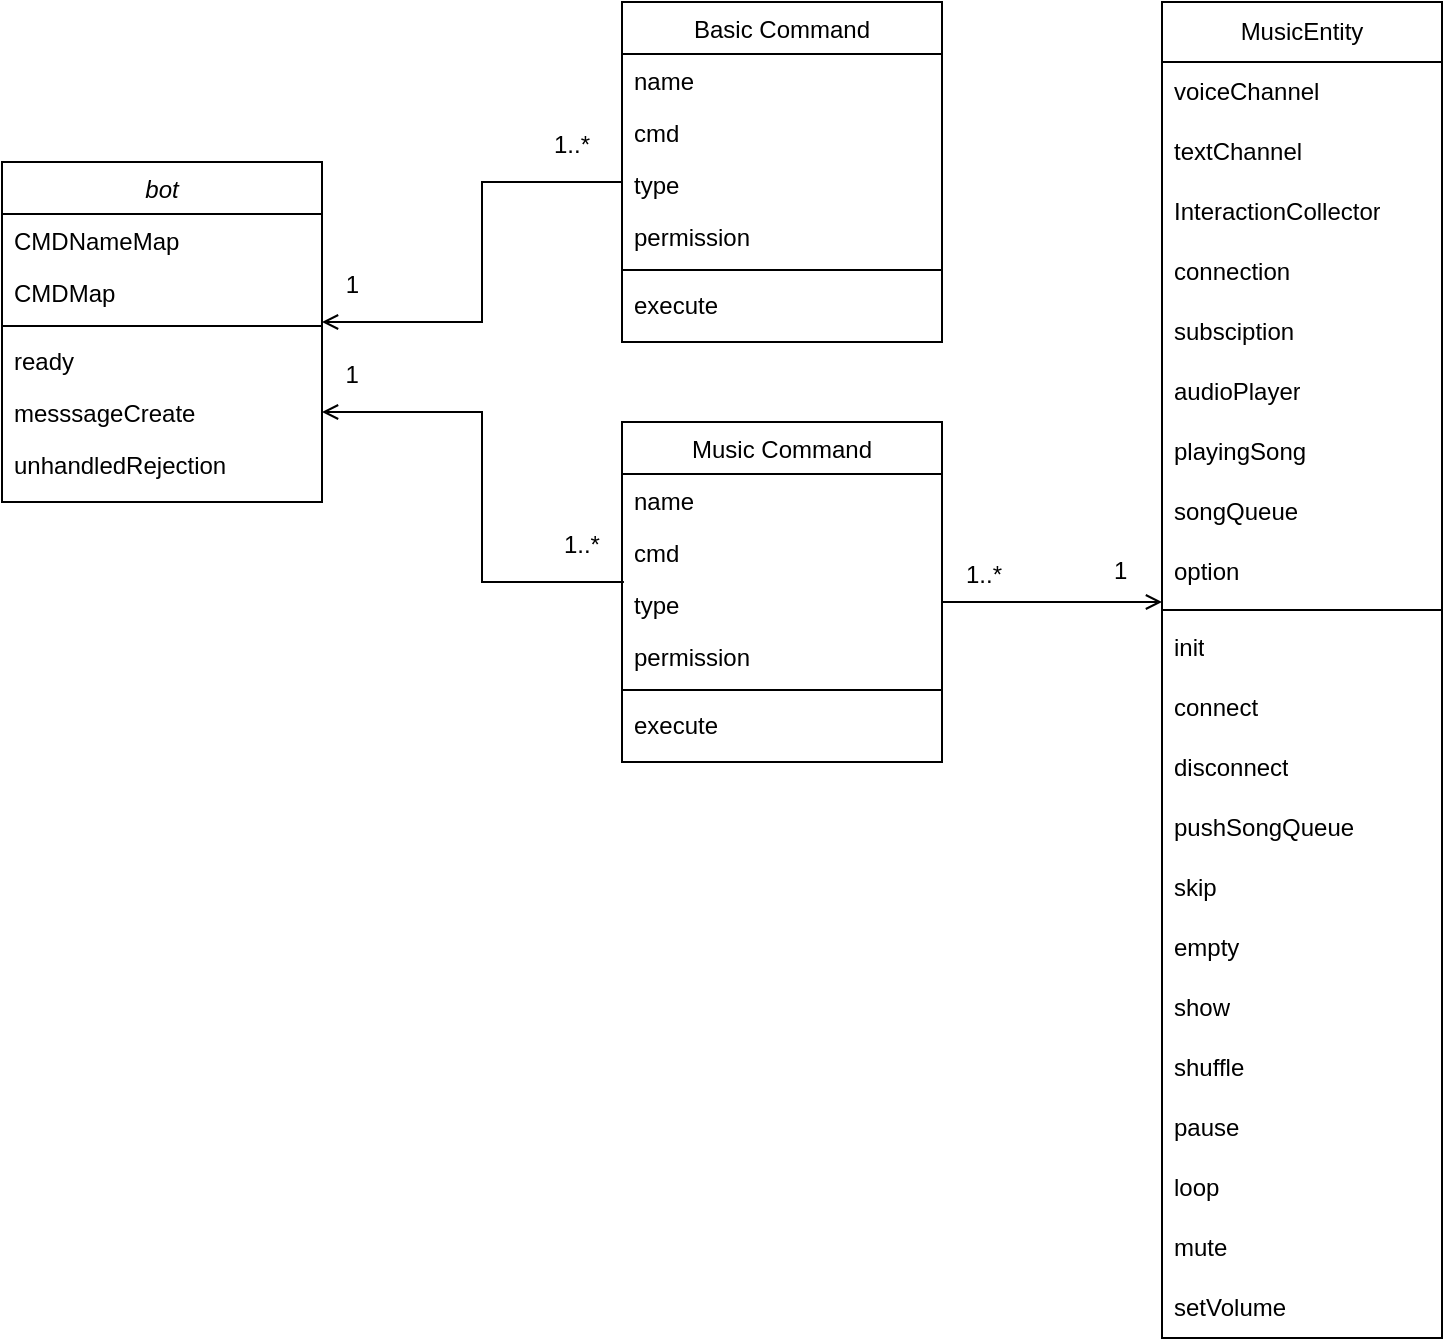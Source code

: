 <mxfile version="21.6.3" type="device">
  <diagram id="C5RBs43oDa-KdzZeNtuy" name="Page-1">
    <mxGraphModel dx="858" dy="1364" grid="1" gridSize="10" guides="1" tooltips="1" connect="1" arrows="1" fold="1" page="1" pageScale="1" pageWidth="827" pageHeight="1169" math="0" shadow="0">
      <root>
        <mxCell id="WIyWlLk6GJQsqaUBKTNV-0" />
        <mxCell id="WIyWlLk6GJQsqaUBKTNV-1" parent="WIyWlLk6GJQsqaUBKTNV-0" />
        <mxCell id="zkfFHV4jXpPFQw0GAbJ--0" value="bot" style="swimlane;fontStyle=2;align=center;verticalAlign=top;childLayout=stackLayout;horizontal=1;startSize=26;horizontalStack=0;resizeParent=1;resizeLast=0;collapsible=1;marginBottom=0;rounded=0;shadow=0;strokeWidth=1;" parent="WIyWlLk6GJQsqaUBKTNV-1" vertex="1">
          <mxGeometry x="30" y="250" width="160" height="170" as="geometry">
            <mxRectangle x="140" y="120" width="160" height="26" as="alternateBounds" />
          </mxGeometry>
        </mxCell>
        <mxCell id="zkfFHV4jXpPFQw0GAbJ--1" value="CMDNameMap" style="text;align=left;verticalAlign=top;spacingLeft=4;spacingRight=4;overflow=hidden;rotatable=0;points=[[0,0.5],[1,0.5]];portConstraint=eastwest;" parent="zkfFHV4jXpPFQw0GAbJ--0" vertex="1">
          <mxGeometry y="26" width="160" height="26" as="geometry" />
        </mxCell>
        <mxCell id="zkfFHV4jXpPFQw0GAbJ--2" value="CMDMap" style="text;align=left;verticalAlign=top;spacingLeft=4;spacingRight=4;overflow=hidden;rotatable=0;points=[[0,0.5],[1,0.5]];portConstraint=eastwest;rounded=0;shadow=0;html=0;" parent="zkfFHV4jXpPFQw0GAbJ--0" vertex="1">
          <mxGeometry y="52" width="160" height="26" as="geometry" />
        </mxCell>
        <mxCell id="zkfFHV4jXpPFQw0GAbJ--4" value="" style="line;html=1;strokeWidth=1;align=left;verticalAlign=middle;spacingTop=-1;spacingLeft=3;spacingRight=3;rotatable=0;labelPosition=right;points=[];portConstraint=eastwest;" parent="zkfFHV4jXpPFQw0GAbJ--0" vertex="1">
          <mxGeometry y="78" width="160" height="8" as="geometry" />
        </mxCell>
        <mxCell id="sqolra_vob7Vw_Om11GO-5" value="ready" style="text;align=left;verticalAlign=top;spacingLeft=4;spacingRight=4;overflow=hidden;rotatable=0;points=[[0,0.5],[1,0.5]];portConstraint=eastwest;rounded=0;shadow=0;html=0;" vertex="1" parent="zkfFHV4jXpPFQw0GAbJ--0">
          <mxGeometry y="86" width="160" height="26" as="geometry" />
        </mxCell>
        <mxCell id="sqolra_vob7Vw_Om11GO-6" value="messsageCreate" style="text;align=left;verticalAlign=top;spacingLeft=4;spacingRight=4;overflow=hidden;rotatable=0;points=[[0,0.5],[1,0.5]];portConstraint=eastwest;rounded=0;shadow=0;html=0;" vertex="1" parent="zkfFHV4jXpPFQw0GAbJ--0">
          <mxGeometry y="112" width="160" height="26" as="geometry" />
        </mxCell>
        <mxCell id="sqolra_vob7Vw_Om11GO-7" value="unhandledRejection" style="text;align=left;verticalAlign=top;spacingLeft=4;spacingRight=4;overflow=hidden;rotatable=0;points=[[0,0.5],[1,0.5]];portConstraint=eastwest;rounded=0;shadow=0;html=0;" vertex="1" parent="zkfFHV4jXpPFQw0GAbJ--0">
          <mxGeometry y="138" width="160" height="26" as="geometry" />
        </mxCell>
        <mxCell id="zkfFHV4jXpPFQw0GAbJ--17" value="Basic Command" style="swimlane;fontStyle=0;align=center;verticalAlign=top;childLayout=stackLayout;horizontal=1;startSize=26;horizontalStack=0;resizeParent=1;resizeLast=0;collapsible=1;marginBottom=0;rounded=0;shadow=0;strokeWidth=1;" parent="WIyWlLk6GJQsqaUBKTNV-1" vertex="1">
          <mxGeometry x="340" y="170" width="160" height="170" as="geometry">
            <mxRectangle x="550" y="140" width="160" height="26" as="alternateBounds" />
          </mxGeometry>
        </mxCell>
        <mxCell id="zkfFHV4jXpPFQw0GAbJ--18" value="name" style="text;align=left;verticalAlign=top;spacingLeft=4;spacingRight=4;overflow=hidden;rotatable=0;points=[[0,0.5],[1,0.5]];portConstraint=eastwest;" parent="zkfFHV4jXpPFQw0GAbJ--17" vertex="1">
          <mxGeometry y="26" width="160" height="26" as="geometry" />
        </mxCell>
        <mxCell id="zkfFHV4jXpPFQw0GAbJ--19" value="cmd" style="text;align=left;verticalAlign=top;spacingLeft=4;spacingRight=4;overflow=hidden;rotatable=0;points=[[0,0.5],[1,0.5]];portConstraint=eastwest;rounded=0;shadow=0;html=0;" parent="zkfFHV4jXpPFQw0GAbJ--17" vertex="1">
          <mxGeometry y="52" width="160" height="26" as="geometry" />
        </mxCell>
        <mxCell id="zkfFHV4jXpPFQw0GAbJ--20" value="type" style="text;align=left;verticalAlign=top;spacingLeft=4;spacingRight=4;overflow=hidden;rotatable=0;points=[[0,0.5],[1,0.5]];portConstraint=eastwest;rounded=0;shadow=0;html=0;" parent="zkfFHV4jXpPFQw0GAbJ--17" vertex="1">
          <mxGeometry y="78" width="160" height="26" as="geometry" />
        </mxCell>
        <mxCell id="zkfFHV4jXpPFQw0GAbJ--21" value="permission" style="text;align=left;verticalAlign=top;spacingLeft=4;spacingRight=4;overflow=hidden;rotatable=0;points=[[0,0.5],[1,0.5]];portConstraint=eastwest;rounded=0;shadow=0;html=0;" parent="zkfFHV4jXpPFQw0GAbJ--17" vertex="1">
          <mxGeometry y="104" width="160" height="26" as="geometry" />
        </mxCell>
        <mxCell id="zkfFHV4jXpPFQw0GAbJ--23" value="" style="line;html=1;strokeWidth=1;align=left;verticalAlign=middle;spacingTop=-1;spacingLeft=3;spacingRight=3;rotatable=0;labelPosition=right;points=[];portConstraint=eastwest;" parent="zkfFHV4jXpPFQw0GAbJ--17" vertex="1">
          <mxGeometry y="130" width="160" height="8" as="geometry" />
        </mxCell>
        <mxCell id="zkfFHV4jXpPFQw0GAbJ--25" value="execute" style="text;align=left;verticalAlign=top;spacingLeft=4;spacingRight=4;overflow=hidden;rotatable=0;points=[[0,0.5],[1,0.5]];portConstraint=eastwest;" parent="zkfFHV4jXpPFQw0GAbJ--17" vertex="1">
          <mxGeometry y="138" width="160" height="26" as="geometry" />
        </mxCell>
        <mxCell id="zkfFHV4jXpPFQw0GAbJ--26" value="" style="endArrow=open;shadow=0;strokeWidth=1;rounded=0;endFill=1;edgeStyle=elbowEdgeStyle;strokeColor=default;" parent="WIyWlLk6GJQsqaUBKTNV-1" edge="1">
          <mxGeometry x="0.5" y="41" relative="1" as="geometry">
            <mxPoint x="340" y="260" as="sourcePoint" />
            <mxPoint x="190" y="330" as="targetPoint" />
            <mxPoint x="-40" y="32" as="offset" />
            <Array as="points">
              <mxPoint x="270" y="280" />
            </Array>
          </mxGeometry>
        </mxCell>
        <mxCell id="zkfFHV4jXpPFQw0GAbJ--27" value="1..*" style="resizable=0;align=left;verticalAlign=bottom;labelBackgroundColor=none;fontSize=12;" parent="zkfFHV4jXpPFQw0GAbJ--26" connectable="0" vertex="1">
          <mxGeometry x="-1" relative="1" as="geometry">
            <mxPoint x="-36" y="-10" as="offset" />
          </mxGeometry>
        </mxCell>
        <mxCell id="zkfFHV4jXpPFQw0GAbJ--28" value="1" style="resizable=0;align=right;verticalAlign=bottom;labelBackgroundColor=none;fontSize=12;" parent="zkfFHV4jXpPFQw0GAbJ--26" connectable="0" vertex="1">
          <mxGeometry x="1" relative="1" as="geometry">
            <mxPoint x="20" y="-10" as="offset" />
          </mxGeometry>
        </mxCell>
        <mxCell id="sqolra_vob7Vw_Om11GO-8" value="Music Command" style="swimlane;fontStyle=0;align=center;verticalAlign=top;childLayout=stackLayout;horizontal=1;startSize=26;horizontalStack=0;resizeParent=1;resizeLast=0;collapsible=1;marginBottom=0;rounded=0;shadow=0;strokeWidth=1;" vertex="1" parent="WIyWlLk6GJQsqaUBKTNV-1">
          <mxGeometry x="340" y="380" width="160" height="170" as="geometry">
            <mxRectangle x="550" y="140" width="160" height="26" as="alternateBounds" />
          </mxGeometry>
        </mxCell>
        <mxCell id="sqolra_vob7Vw_Om11GO-9" value="name" style="text;align=left;verticalAlign=top;spacingLeft=4;spacingRight=4;overflow=hidden;rotatable=0;points=[[0,0.5],[1,0.5]];portConstraint=eastwest;" vertex="1" parent="sqolra_vob7Vw_Om11GO-8">
          <mxGeometry y="26" width="160" height="26" as="geometry" />
        </mxCell>
        <mxCell id="sqolra_vob7Vw_Om11GO-10" value="cmd" style="text;align=left;verticalAlign=top;spacingLeft=4;spacingRight=4;overflow=hidden;rotatable=0;points=[[0,0.5],[1,0.5]];portConstraint=eastwest;rounded=0;shadow=0;html=0;" vertex="1" parent="sqolra_vob7Vw_Om11GO-8">
          <mxGeometry y="52" width="160" height="26" as="geometry" />
        </mxCell>
        <mxCell id="sqolra_vob7Vw_Om11GO-11" value="type" style="text;align=left;verticalAlign=top;spacingLeft=4;spacingRight=4;overflow=hidden;rotatable=0;points=[[0,0.5],[1,0.5]];portConstraint=eastwest;rounded=0;shadow=0;html=0;" vertex="1" parent="sqolra_vob7Vw_Om11GO-8">
          <mxGeometry y="78" width="160" height="26" as="geometry" />
        </mxCell>
        <mxCell id="sqolra_vob7Vw_Om11GO-12" value="permission" style="text;align=left;verticalAlign=top;spacingLeft=4;spacingRight=4;overflow=hidden;rotatable=0;points=[[0,0.5],[1,0.5]];portConstraint=eastwest;rounded=0;shadow=0;html=0;" vertex="1" parent="sqolra_vob7Vw_Om11GO-8">
          <mxGeometry y="104" width="160" height="26" as="geometry" />
        </mxCell>
        <mxCell id="sqolra_vob7Vw_Om11GO-13" value="" style="line;html=1;strokeWidth=1;align=left;verticalAlign=middle;spacingTop=-1;spacingLeft=3;spacingRight=3;rotatable=0;labelPosition=right;points=[];portConstraint=eastwest;" vertex="1" parent="sqolra_vob7Vw_Om11GO-8">
          <mxGeometry y="130" width="160" height="8" as="geometry" />
        </mxCell>
        <mxCell id="sqolra_vob7Vw_Om11GO-14" value="execute" style="text;align=left;verticalAlign=top;spacingLeft=4;spacingRight=4;overflow=hidden;rotatable=0;points=[[0,0.5],[1,0.5]];portConstraint=eastwest;" vertex="1" parent="sqolra_vob7Vw_Om11GO-8">
          <mxGeometry y="138" width="160" height="26" as="geometry" />
        </mxCell>
        <mxCell id="sqolra_vob7Vw_Om11GO-15" value="" style="endArrow=open;shadow=0;strokeWidth=1;rounded=0;endFill=1;edgeStyle=orthogonalEdgeStyle;elbow=vertical;exitX=0.006;exitY=0.077;exitDx=0;exitDy=0;exitPerimeter=0;" edge="1" parent="WIyWlLk6GJQsqaUBKTNV-1" source="sqolra_vob7Vw_Om11GO-11">
          <mxGeometry x="0.5" y="41" relative="1" as="geometry">
            <mxPoint x="320" y="550" as="sourcePoint" />
            <mxPoint x="190" y="375" as="targetPoint" />
            <mxPoint x="-40" y="32" as="offset" />
            <Array as="points">
              <mxPoint x="270" y="460" />
              <mxPoint x="270" y="375" />
            </Array>
          </mxGeometry>
        </mxCell>
        <mxCell id="sqolra_vob7Vw_Om11GO-16" value="1..*" style="resizable=0;align=left;verticalAlign=bottom;labelBackgroundColor=none;fontSize=12;" connectable="0" vertex="1" parent="sqolra_vob7Vw_Om11GO-15">
          <mxGeometry x="-1" relative="1" as="geometry">
            <mxPoint x="-32" y="-10" as="offset" />
          </mxGeometry>
        </mxCell>
        <mxCell id="sqolra_vob7Vw_Om11GO-17" value="1" style="resizable=0;align=right;verticalAlign=bottom;labelBackgroundColor=none;fontSize=12;" connectable="0" vertex="1" parent="sqolra_vob7Vw_Om11GO-15">
          <mxGeometry x="1" relative="1" as="geometry">
            <mxPoint x="20" y="-10" as="offset" />
          </mxGeometry>
        </mxCell>
        <mxCell id="sqolra_vob7Vw_Om11GO-18" value="MusicEntity" style="swimlane;fontStyle=0;childLayout=stackLayout;horizontal=1;startSize=30;horizontalStack=0;resizeParent=1;resizeParentMax=0;resizeLast=0;collapsible=1;marginBottom=0;whiteSpace=wrap;html=1;" vertex="1" parent="WIyWlLk6GJQsqaUBKTNV-1">
          <mxGeometry x="610" y="170" width="140" height="668" as="geometry" />
        </mxCell>
        <mxCell id="sqolra_vob7Vw_Om11GO-19" value="voiceChannel" style="text;strokeColor=none;fillColor=none;align=left;verticalAlign=middle;spacingLeft=4;spacingRight=4;overflow=hidden;points=[[0,0.5],[1,0.5]];portConstraint=eastwest;rotatable=0;whiteSpace=wrap;html=1;" vertex="1" parent="sqolra_vob7Vw_Om11GO-18">
          <mxGeometry y="30" width="140" height="30" as="geometry" />
        </mxCell>
        <mxCell id="sqolra_vob7Vw_Om11GO-20" value="textChannel" style="text;strokeColor=none;fillColor=none;align=left;verticalAlign=middle;spacingLeft=4;spacingRight=4;overflow=hidden;points=[[0,0.5],[1,0.5]];portConstraint=eastwest;rotatable=0;whiteSpace=wrap;html=1;" vertex="1" parent="sqolra_vob7Vw_Om11GO-18">
          <mxGeometry y="60" width="140" height="30" as="geometry" />
        </mxCell>
        <mxCell id="sqolra_vob7Vw_Om11GO-32" value="InteractionCollector" style="text;strokeColor=none;fillColor=none;align=left;verticalAlign=middle;spacingLeft=4;spacingRight=4;overflow=hidden;points=[[0,0.5],[1,0.5]];portConstraint=eastwest;rotatable=0;whiteSpace=wrap;html=1;" vertex="1" parent="sqolra_vob7Vw_Om11GO-18">
          <mxGeometry y="90" width="140" height="30" as="geometry" />
        </mxCell>
        <mxCell id="sqolra_vob7Vw_Om11GO-34" value="connection" style="text;strokeColor=none;fillColor=none;align=left;verticalAlign=middle;spacingLeft=4;spacingRight=4;overflow=hidden;points=[[0,0.5],[1,0.5]];portConstraint=eastwest;rotatable=0;whiteSpace=wrap;html=1;" vertex="1" parent="sqolra_vob7Vw_Om11GO-18">
          <mxGeometry y="120" width="140" height="30" as="geometry" />
        </mxCell>
        <mxCell id="sqolra_vob7Vw_Om11GO-36" value="subsciption" style="text;strokeColor=none;fillColor=none;align=left;verticalAlign=middle;spacingLeft=4;spacingRight=4;overflow=hidden;points=[[0,0.5],[1,0.5]];portConstraint=eastwest;rotatable=0;whiteSpace=wrap;html=1;" vertex="1" parent="sqolra_vob7Vw_Om11GO-18">
          <mxGeometry y="150" width="140" height="30" as="geometry" />
        </mxCell>
        <mxCell id="sqolra_vob7Vw_Om11GO-37" value="audioPlayer" style="text;strokeColor=none;fillColor=none;align=left;verticalAlign=middle;spacingLeft=4;spacingRight=4;overflow=hidden;points=[[0,0.5],[1,0.5]];portConstraint=eastwest;rotatable=0;whiteSpace=wrap;html=1;" vertex="1" parent="sqolra_vob7Vw_Om11GO-18">
          <mxGeometry y="180" width="140" height="30" as="geometry" />
        </mxCell>
        <mxCell id="sqolra_vob7Vw_Om11GO-38" value="playingSong" style="text;strokeColor=none;fillColor=none;align=left;verticalAlign=middle;spacingLeft=4;spacingRight=4;overflow=hidden;points=[[0,0.5],[1,0.5]];portConstraint=eastwest;rotatable=0;whiteSpace=wrap;html=1;" vertex="1" parent="sqolra_vob7Vw_Om11GO-18">
          <mxGeometry y="210" width="140" height="30" as="geometry" />
        </mxCell>
        <mxCell id="sqolra_vob7Vw_Om11GO-39" value="songQueue" style="text;strokeColor=none;fillColor=none;align=left;verticalAlign=middle;spacingLeft=4;spacingRight=4;overflow=hidden;points=[[0,0.5],[1,0.5]];portConstraint=eastwest;rotatable=0;whiteSpace=wrap;html=1;" vertex="1" parent="sqolra_vob7Vw_Om11GO-18">
          <mxGeometry y="240" width="140" height="30" as="geometry" />
        </mxCell>
        <mxCell id="sqolra_vob7Vw_Om11GO-40" value="option" style="text;strokeColor=none;fillColor=none;align=left;verticalAlign=middle;spacingLeft=4;spacingRight=4;overflow=hidden;points=[[0,0.5],[1,0.5]];portConstraint=eastwest;rotatable=0;whiteSpace=wrap;html=1;" vertex="1" parent="sqolra_vob7Vw_Om11GO-18">
          <mxGeometry y="270" width="140" height="30" as="geometry" />
        </mxCell>
        <mxCell id="sqolra_vob7Vw_Om11GO-35" value="" style="line;html=1;strokeWidth=1;align=left;verticalAlign=middle;spacingTop=-1;spacingLeft=3;spacingRight=3;rotatable=0;labelPosition=right;points=[];portConstraint=eastwest;" vertex="1" parent="sqolra_vob7Vw_Om11GO-18">
          <mxGeometry y="300" width="140" height="8" as="geometry" />
        </mxCell>
        <mxCell id="sqolra_vob7Vw_Om11GO-21" value="init" style="text;strokeColor=none;fillColor=none;align=left;verticalAlign=middle;spacingLeft=4;spacingRight=4;overflow=hidden;points=[[0,0.5],[1,0.5]];portConstraint=eastwest;rotatable=0;whiteSpace=wrap;html=1;" vertex="1" parent="sqolra_vob7Vw_Om11GO-18">
          <mxGeometry y="308" width="140" height="30" as="geometry" />
        </mxCell>
        <mxCell id="sqolra_vob7Vw_Om11GO-41" value="connect" style="text;strokeColor=none;fillColor=none;align=left;verticalAlign=middle;spacingLeft=4;spacingRight=4;overflow=hidden;points=[[0,0.5],[1,0.5]];portConstraint=eastwest;rotatable=0;whiteSpace=wrap;html=1;" vertex="1" parent="sqolra_vob7Vw_Om11GO-18">
          <mxGeometry y="338" width="140" height="30" as="geometry" />
        </mxCell>
        <mxCell id="sqolra_vob7Vw_Om11GO-43" value="disconnect" style="text;strokeColor=none;fillColor=none;align=left;verticalAlign=middle;spacingLeft=4;spacingRight=4;overflow=hidden;points=[[0,0.5],[1,0.5]];portConstraint=eastwest;rotatable=0;whiteSpace=wrap;html=1;" vertex="1" parent="sqolra_vob7Vw_Om11GO-18">
          <mxGeometry y="368" width="140" height="30" as="geometry" />
        </mxCell>
        <mxCell id="sqolra_vob7Vw_Om11GO-44" value="pushSongQueue" style="text;strokeColor=none;fillColor=none;align=left;verticalAlign=middle;spacingLeft=4;spacingRight=4;overflow=hidden;points=[[0,0.5],[1,0.5]];portConstraint=eastwest;rotatable=0;whiteSpace=wrap;html=1;" vertex="1" parent="sqolra_vob7Vw_Om11GO-18">
          <mxGeometry y="398" width="140" height="30" as="geometry" />
        </mxCell>
        <mxCell id="sqolra_vob7Vw_Om11GO-45" value="skip" style="text;strokeColor=none;fillColor=none;align=left;verticalAlign=middle;spacingLeft=4;spacingRight=4;overflow=hidden;points=[[0,0.5],[1,0.5]];portConstraint=eastwest;rotatable=0;whiteSpace=wrap;html=1;" vertex="1" parent="sqolra_vob7Vw_Om11GO-18">
          <mxGeometry y="428" width="140" height="30" as="geometry" />
        </mxCell>
        <mxCell id="sqolra_vob7Vw_Om11GO-42" value="empty" style="text;strokeColor=none;fillColor=none;align=left;verticalAlign=middle;spacingLeft=4;spacingRight=4;overflow=hidden;points=[[0,0.5],[1,0.5]];portConstraint=eastwest;rotatable=0;whiteSpace=wrap;html=1;" vertex="1" parent="sqolra_vob7Vw_Om11GO-18">
          <mxGeometry y="458" width="140" height="30" as="geometry" />
        </mxCell>
        <mxCell id="sqolra_vob7Vw_Om11GO-46" value="show" style="text;strokeColor=none;fillColor=none;align=left;verticalAlign=middle;spacingLeft=4;spacingRight=4;overflow=hidden;points=[[0,0.5],[1,0.5]];portConstraint=eastwest;rotatable=0;whiteSpace=wrap;html=1;" vertex="1" parent="sqolra_vob7Vw_Om11GO-18">
          <mxGeometry y="488" width="140" height="30" as="geometry" />
        </mxCell>
        <mxCell id="sqolra_vob7Vw_Om11GO-47" value="shuffle" style="text;strokeColor=none;fillColor=none;align=left;verticalAlign=middle;spacingLeft=4;spacingRight=4;overflow=hidden;points=[[0,0.5],[1,0.5]];portConstraint=eastwest;rotatable=0;whiteSpace=wrap;html=1;" vertex="1" parent="sqolra_vob7Vw_Om11GO-18">
          <mxGeometry y="518" width="140" height="30" as="geometry" />
        </mxCell>
        <mxCell id="sqolra_vob7Vw_Om11GO-48" value="pause" style="text;strokeColor=none;fillColor=none;align=left;verticalAlign=middle;spacingLeft=4;spacingRight=4;overflow=hidden;points=[[0,0.5],[1,0.5]];portConstraint=eastwest;rotatable=0;whiteSpace=wrap;html=1;" vertex="1" parent="sqolra_vob7Vw_Om11GO-18">
          <mxGeometry y="548" width="140" height="30" as="geometry" />
        </mxCell>
        <mxCell id="sqolra_vob7Vw_Om11GO-49" value="loop" style="text;strokeColor=none;fillColor=none;align=left;verticalAlign=middle;spacingLeft=4;spacingRight=4;overflow=hidden;points=[[0,0.5],[1,0.5]];portConstraint=eastwest;rotatable=0;whiteSpace=wrap;html=1;" vertex="1" parent="sqolra_vob7Vw_Om11GO-18">
          <mxGeometry y="578" width="140" height="30" as="geometry" />
        </mxCell>
        <mxCell id="sqolra_vob7Vw_Om11GO-50" value="mute" style="text;strokeColor=none;fillColor=none;align=left;verticalAlign=middle;spacingLeft=4;spacingRight=4;overflow=hidden;points=[[0,0.5],[1,0.5]];portConstraint=eastwest;rotatable=0;whiteSpace=wrap;html=1;" vertex="1" parent="sqolra_vob7Vw_Om11GO-18">
          <mxGeometry y="608" width="140" height="30" as="geometry" />
        </mxCell>
        <mxCell id="sqolra_vob7Vw_Om11GO-51" value="setVolume" style="text;strokeColor=none;fillColor=none;align=left;verticalAlign=middle;spacingLeft=4;spacingRight=4;overflow=hidden;points=[[0,0.5],[1,0.5]];portConstraint=eastwest;rotatable=0;whiteSpace=wrap;html=1;" vertex="1" parent="sqolra_vob7Vw_Om11GO-18">
          <mxGeometry y="638" width="140" height="30" as="geometry" />
        </mxCell>
        <mxCell id="sqolra_vob7Vw_Om11GO-56" value="1" style="resizable=0;align=left;verticalAlign=bottom;labelBackgroundColor=none;fontSize=12;" connectable="0" vertex="1" parent="WIyWlLk6GJQsqaUBKTNV-1">
          <mxGeometry x="590" y="490.002" as="geometry">
            <mxPoint x="-6" y="-27" as="offset" />
          </mxGeometry>
        </mxCell>
        <mxCell id="sqolra_vob7Vw_Om11GO-58" value="1..*" style="resizable=0;align=left;verticalAlign=bottom;labelBackgroundColor=none;fontSize=12;" connectable="0" vertex="1" parent="WIyWlLk6GJQsqaUBKTNV-1">
          <mxGeometry x="510" y="465.002" as="geometry" />
        </mxCell>
        <mxCell id="sqolra_vob7Vw_Om11GO-59" value="" style="endArrow=open;shadow=0;strokeWidth=1;rounded=0;endFill=1;edgeStyle=orthogonalEdgeStyle;elbow=vertical;" edge="1" parent="WIyWlLk6GJQsqaUBKTNV-1">
          <mxGeometry x="0.5" y="41" relative="1" as="geometry">
            <mxPoint x="500" y="470" as="sourcePoint" />
            <mxPoint x="610" y="470" as="targetPoint" />
            <mxPoint x="-40" y="32" as="offset" />
            <Array as="points">
              <mxPoint x="610" y="470" />
            </Array>
          </mxGeometry>
        </mxCell>
      </root>
    </mxGraphModel>
  </diagram>
</mxfile>
